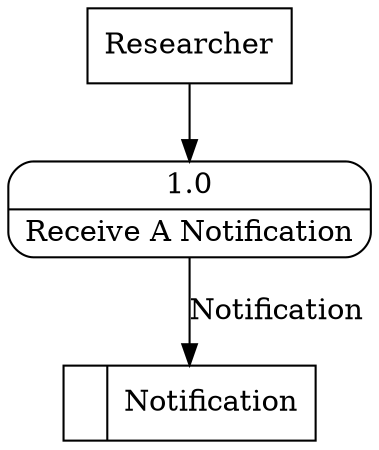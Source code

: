 digraph dfd2{ 
node[shape=record]
200 [label="<f0>  |<f1> Notification " ];
201 [label="Researcher" shape=box];
202 [label="{<f0> 1.0|<f1> Receive A Notification }" shape=Mrecord];
201 -> 202
202 -> 200 [label="Notification"]
}